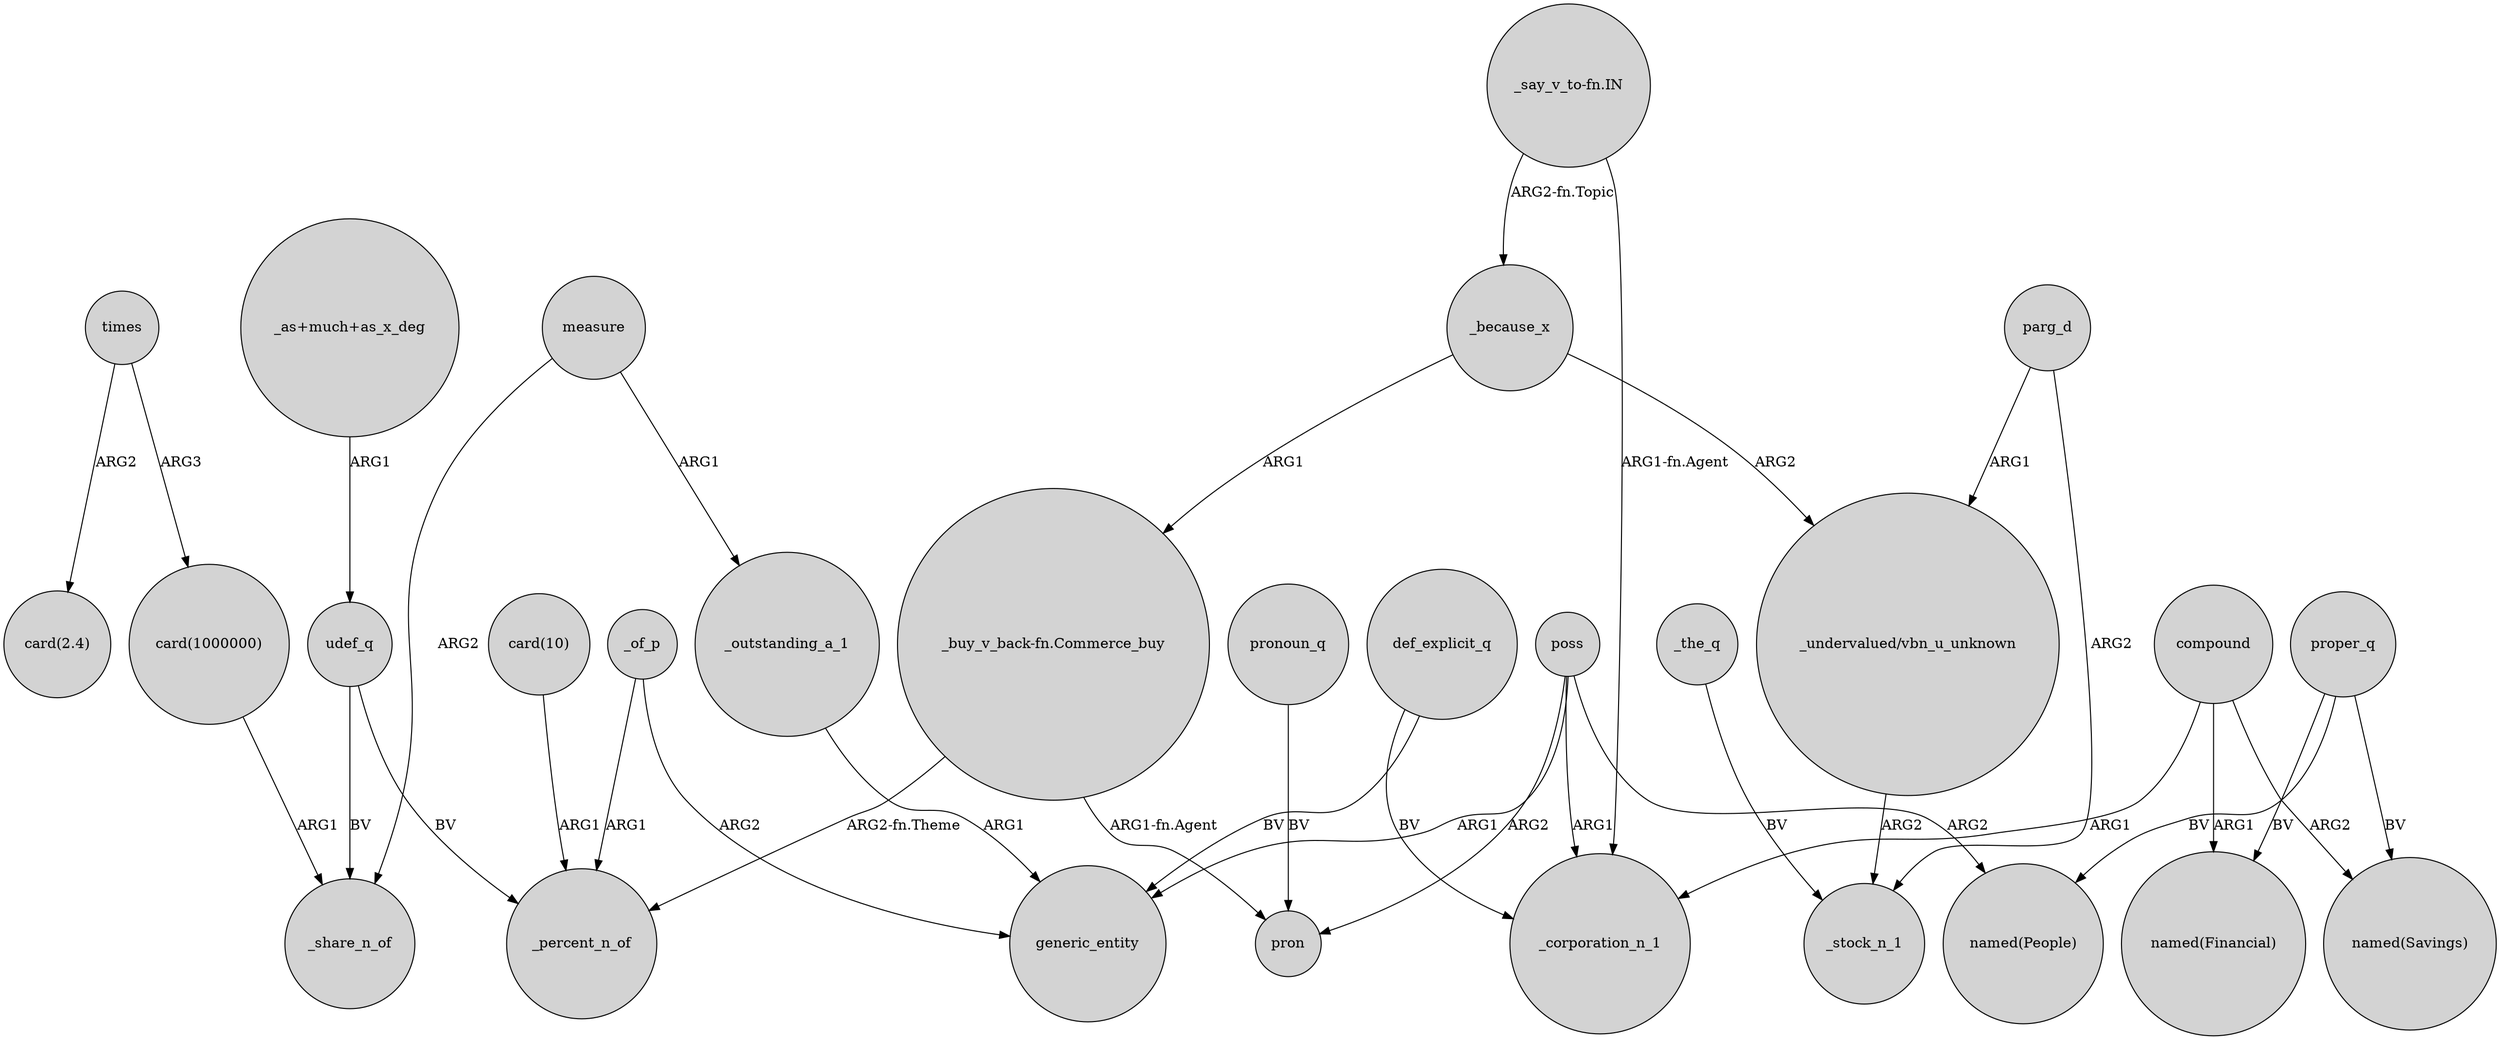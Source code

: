 digraph {
	node [shape=circle style=filled]
	_outstanding_a_1 -> generic_entity [label=ARG1]
	_of_p -> generic_entity [label=ARG2]
	poss -> generic_entity [label=ARG1]
	poss -> pron [label=ARG2]
	times -> "card(2.4)" [label=ARG2]
	_the_q -> _stock_n_1 [label=BV]
	_because_x -> "_buy_v_back-fn.Commerce_buy" [label=ARG1]
	def_explicit_q -> generic_entity [label=BV]
	parg_d -> _stock_n_1 [label=ARG2]
	poss -> _corporation_n_1 [label=ARG1]
	_because_x -> "_undervalued/vbn_u_unknown" [label=ARG2]
	proper_q -> "named(People)" [label=BV]
	"_undervalued/vbn_u_unknown" -> _stock_n_1 [label=ARG2]
	"_say_v_to-fn.IN" -> _because_x [label="ARG2-fn.Topic"]
	_of_p -> _percent_n_of [label=ARG1]
	measure -> _outstanding_a_1 [label=ARG1]
	"_as+much+as_x_deg" -> udef_q [label=ARG1]
	pronoun_q -> pron [label=BV]
	"card(10)" -> _percent_n_of [label=ARG1]
	proper_q -> "named(Financial)" [label=BV]
	def_explicit_q -> _corporation_n_1 [label=BV]
	compound -> _corporation_n_1 [label=ARG1]
	times -> "card(1000000)" [label=ARG3]
	udef_q -> _share_n_of [label=BV]
	"card(1000000)" -> _share_n_of [label=ARG1]
	poss -> "named(People)" [label=ARG2]
	proper_q -> "named(Savings)" [label=BV]
	parg_d -> "_undervalued/vbn_u_unknown" [label=ARG1]
	"_say_v_to-fn.IN" -> _corporation_n_1 [label="ARG1-fn.Agent"]
	"_buy_v_back-fn.Commerce_buy" -> _percent_n_of [label="ARG2-fn.Theme"]
	"_buy_v_back-fn.Commerce_buy" -> pron [label="ARG1-fn.Agent"]
	udef_q -> _percent_n_of [label=BV]
	measure -> _share_n_of [label=ARG2]
	compound -> "named(Savings)" [label=ARG2]
	compound -> "named(Financial)" [label=ARG1]
}

